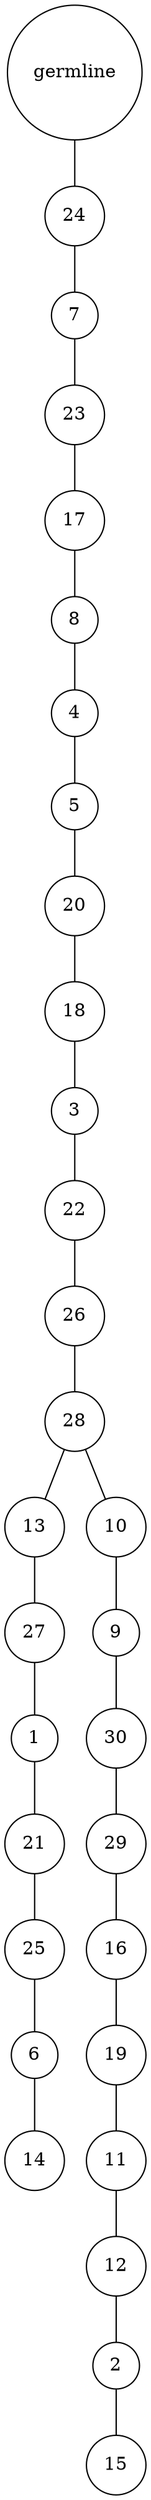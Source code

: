 graph {
	rankdir=UD;
	splines=line;
	node [shape=circle]
	"0x7fc037fa04c0" [label="germline"];
	"0x7fc037fa04f0" [label="24"];
	"0x7fc037fa04c0" -- "0x7fc037fa04f0" ;
	"0x7fc037fa0520" [label="7"];
	"0x7fc037fa04f0" -- "0x7fc037fa0520" ;
	"0x7fc037fa0550" [label="23"];
	"0x7fc037fa0520" -- "0x7fc037fa0550" ;
	"0x7fc037fa0580" [label="17"];
	"0x7fc037fa0550" -- "0x7fc037fa0580" ;
	"0x7fc037fa05b0" [label="8"];
	"0x7fc037fa0580" -- "0x7fc037fa05b0" ;
	"0x7fc037fa05e0" [label="4"];
	"0x7fc037fa05b0" -- "0x7fc037fa05e0" ;
	"0x7fc037fa0610" [label="5"];
	"0x7fc037fa05e0" -- "0x7fc037fa0610" ;
	"0x7fc037fa0640" [label="20"];
	"0x7fc037fa0610" -- "0x7fc037fa0640" ;
	"0x7fc037fa0670" [label="18"];
	"0x7fc037fa0640" -- "0x7fc037fa0670" ;
	"0x7fc037fa06a0" [label="3"];
	"0x7fc037fa0670" -- "0x7fc037fa06a0" ;
	"0x7fc037fa06d0" [label="22"];
	"0x7fc037fa06a0" -- "0x7fc037fa06d0" ;
	"0x7fc037fa0700" [label="26"];
	"0x7fc037fa06d0" -- "0x7fc037fa0700" ;
	"0x7fc037fa0730" [label="28"];
	"0x7fc037fa0700" -- "0x7fc037fa0730" ;
	"0x7fc037fa0760" [label="13"];
	"0x7fc037fa0730" -- "0x7fc037fa0760" ;
	"0x7fc037fa0790" [label="27"];
	"0x7fc037fa0760" -- "0x7fc037fa0790" ;
	"0x7fc037fa07c0" [label="1"];
	"0x7fc037fa0790" -- "0x7fc037fa07c0" ;
	"0x7fc037fa07f0" [label="21"];
	"0x7fc037fa07c0" -- "0x7fc037fa07f0" ;
	"0x7fc037fa0820" [label="25"];
	"0x7fc037fa07f0" -- "0x7fc037fa0820" ;
	"0x7fc037fa0850" [label="6"];
	"0x7fc037fa0820" -- "0x7fc037fa0850" ;
	"0x7fc037fa0880" [label="14"];
	"0x7fc037fa0850" -- "0x7fc037fa0880" ;
	"0x7fc037fa08b0" [label="10"];
	"0x7fc037fa0730" -- "0x7fc037fa08b0" ;
	"0x7fc037fa08e0" [label="9"];
	"0x7fc037fa08b0" -- "0x7fc037fa08e0" ;
	"0x7fc037fa0910" [label="30"];
	"0x7fc037fa08e0" -- "0x7fc037fa0910" ;
	"0x7fc037fa0940" [label="29"];
	"0x7fc037fa0910" -- "0x7fc037fa0940" ;
	"0x7fc037fa0970" [label="16"];
	"0x7fc037fa0940" -- "0x7fc037fa0970" ;
	"0x7fc037fa09a0" [label="19"];
	"0x7fc037fa0970" -- "0x7fc037fa09a0" ;
	"0x7fc037fa09d0" [label="11"];
	"0x7fc037fa09a0" -- "0x7fc037fa09d0" ;
	"0x7fc037fa0a00" [label="12"];
	"0x7fc037fa09d0" -- "0x7fc037fa0a00" ;
	"0x7fc037fa0a30" [label="2"];
	"0x7fc037fa0a00" -- "0x7fc037fa0a30" ;
	"0x7fc037fa0a60" [label="15"];
	"0x7fc037fa0a30" -- "0x7fc037fa0a60" ;
}
